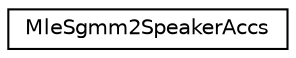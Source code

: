 digraph "Graphical Class Hierarchy"
{
  edge [fontname="Helvetica",fontsize="10",labelfontname="Helvetica",labelfontsize="10"];
  node [fontname="Helvetica",fontsize="10",shape=record];
  rankdir="LR";
  Node0 [label="MleSgmm2SpeakerAccs",height=0.2,width=0.4,color="black", fillcolor="white", style="filled",URL="$classkaldi_1_1MleSgmm2SpeakerAccs.html",tooltip="Class for the accumulators required to update the speaker vectors v_s. "];
}
